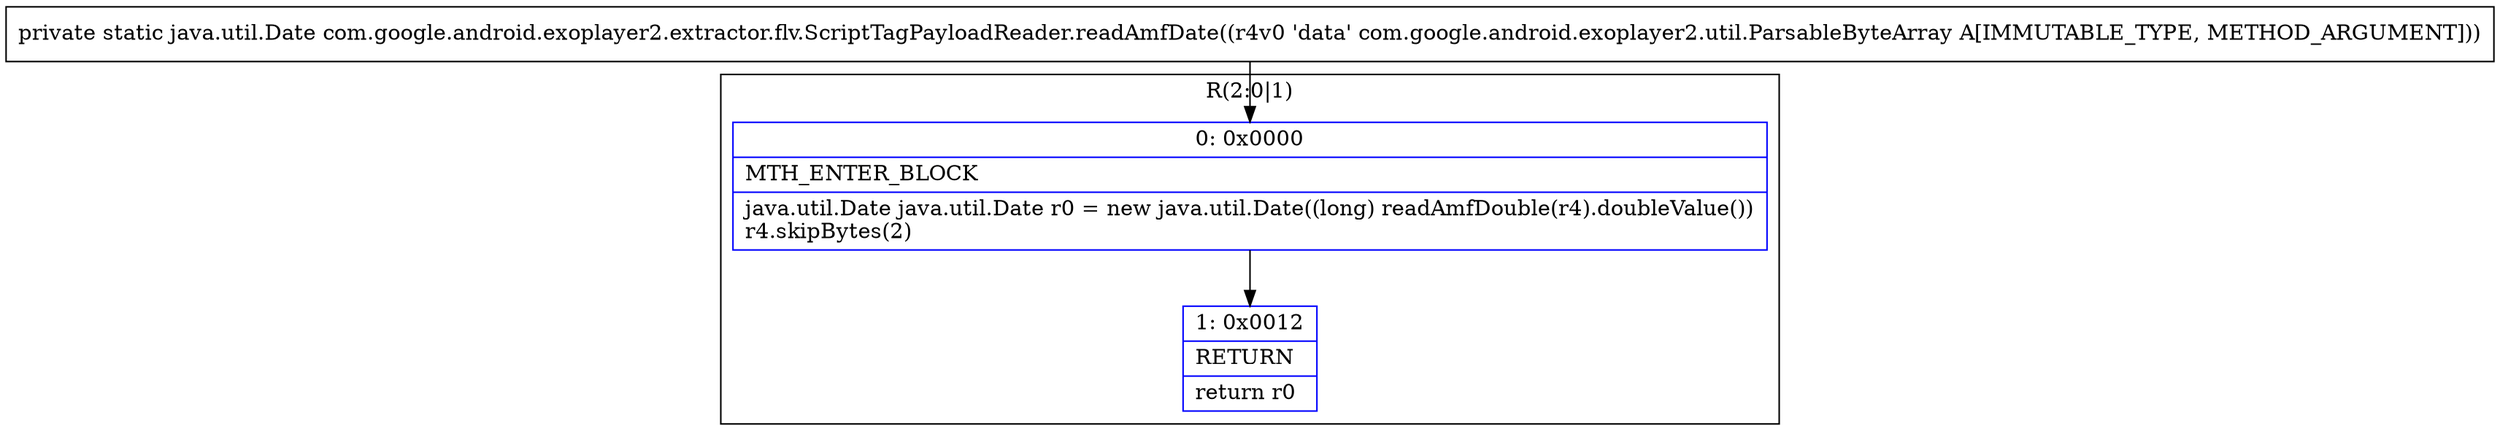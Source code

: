 digraph "CFG forcom.google.android.exoplayer2.extractor.flv.ScriptTagPayloadReader.readAmfDate(Lcom\/google\/android\/exoplayer2\/util\/ParsableByteArray;)Ljava\/util\/Date;" {
subgraph cluster_Region_1881363238 {
label = "R(2:0|1)";
node [shape=record,color=blue];
Node_0 [shape=record,label="{0\:\ 0x0000|MTH_ENTER_BLOCK\l|java.util.Date java.util.Date r0 = new java.util.Date((long) readAmfDouble(r4).doubleValue())\lr4.skipBytes(2)\l}"];
Node_1 [shape=record,label="{1\:\ 0x0012|RETURN\l|return r0\l}"];
}
MethodNode[shape=record,label="{private static java.util.Date com.google.android.exoplayer2.extractor.flv.ScriptTagPayloadReader.readAmfDate((r4v0 'data' com.google.android.exoplayer2.util.ParsableByteArray A[IMMUTABLE_TYPE, METHOD_ARGUMENT])) }"];
MethodNode -> Node_0;
Node_0 -> Node_1;
}

